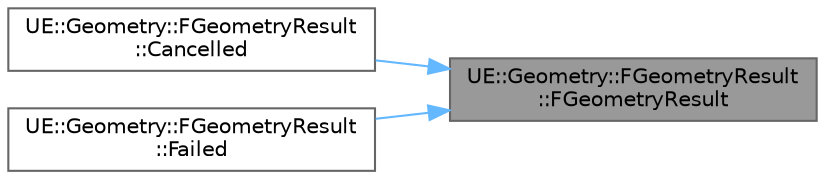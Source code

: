 digraph "UE::Geometry::FGeometryResult::FGeometryResult"
{
 // INTERACTIVE_SVG=YES
 // LATEX_PDF_SIZE
  bgcolor="transparent";
  edge [fontname=Helvetica,fontsize=10,labelfontname=Helvetica,labelfontsize=10];
  node [fontname=Helvetica,fontsize=10,shape=box,height=0.2,width=0.4];
  rankdir="RL";
  Node1 [id="Node000001",label="UE::Geometry::FGeometryResult\l::FGeometryResult",height=0.2,width=0.4,color="gray40", fillcolor="grey60", style="filled", fontcolor="black",tooltip=" "];
  Node1 -> Node2 [id="edge1_Node000001_Node000002",dir="back",color="steelblue1",style="solid",tooltip=" "];
  Node2 [id="Node000002",label="UE::Geometry::FGeometryResult\l::Cancelled",height=0.2,width=0.4,color="grey40", fillcolor="white", style="filled",URL="$dd/daf/structUE_1_1Geometry_1_1FGeometryResult.html#a9ababab4857349c41b56fd8ba5200fe9",tooltip=" "];
  Node1 -> Node3 [id="edge2_Node000001_Node000003",dir="back",color="steelblue1",style="solid",tooltip=" "];
  Node3 [id="Node000003",label="UE::Geometry::FGeometryResult\l::Failed",height=0.2,width=0.4,color="grey40", fillcolor="white", style="filled",URL="$dd/daf/structUE_1_1Geometry_1_1FGeometryResult.html#a8ef6f59537b0b364393c8130a7150851",tooltip=" "];
}
